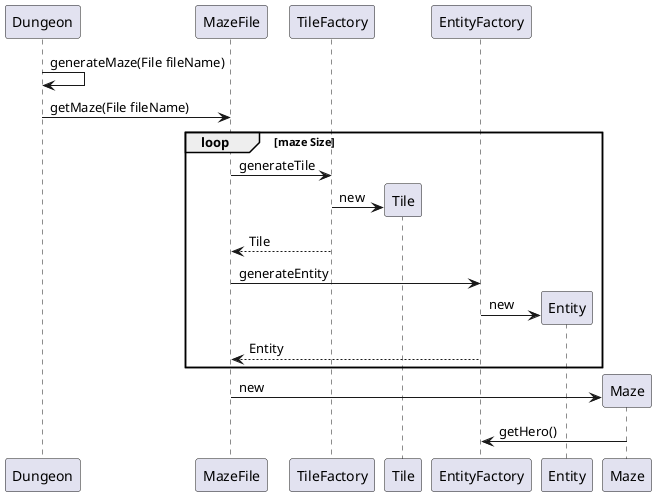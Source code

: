 @startuml
Dungeon -> Dungeon : generateMaze(File fileName)
Dungeon -> MazeFile : getMaze(File fileName)
Loop maze Size
    MazeFile -> TileFactory : generateTile
    create Tile
    TileFactory -> Tile : new
    TileFactory --> MazeFile : Tile
    MazeFile -> EntityFactory : generateEntity
    create Entity
    EntityFactory -> Entity : new
    EntityFactory --> MazeFile : Entity
end
create Maze
MazeFile -> Maze : new
Maze -> EntityFactory : getHero()
@enduml